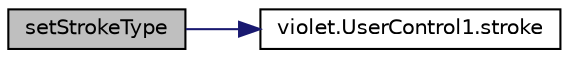 digraph "setStrokeType"
{
 // LATEX_PDF_SIZE
  edge [fontname="Helvetica",fontsize="10",labelfontname="Helvetica",labelfontsize="10"];
  node [fontname="Helvetica",fontsize="10",shape=record];
  rankdir="LR";
  Node80 [label="setStrokeType",height=0.2,width=0.4,color="black", fillcolor="grey75", style="filled", fontcolor="black",tooltip="設定線條粗細"];
  Node80 -> Node81 [color="midnightblue",fontsize="10",style="solid",fontname="Helvetica"];
  Node81 [label="violet.UserControl1.stroke",height=0.2,width=0.4,color="black", fillcolor="white", style="filled",URL="$classviolet_1_1UserControl1.html#ae2a2041bd586a0c4357320c6d19964bd",tooltip=" "];
}
